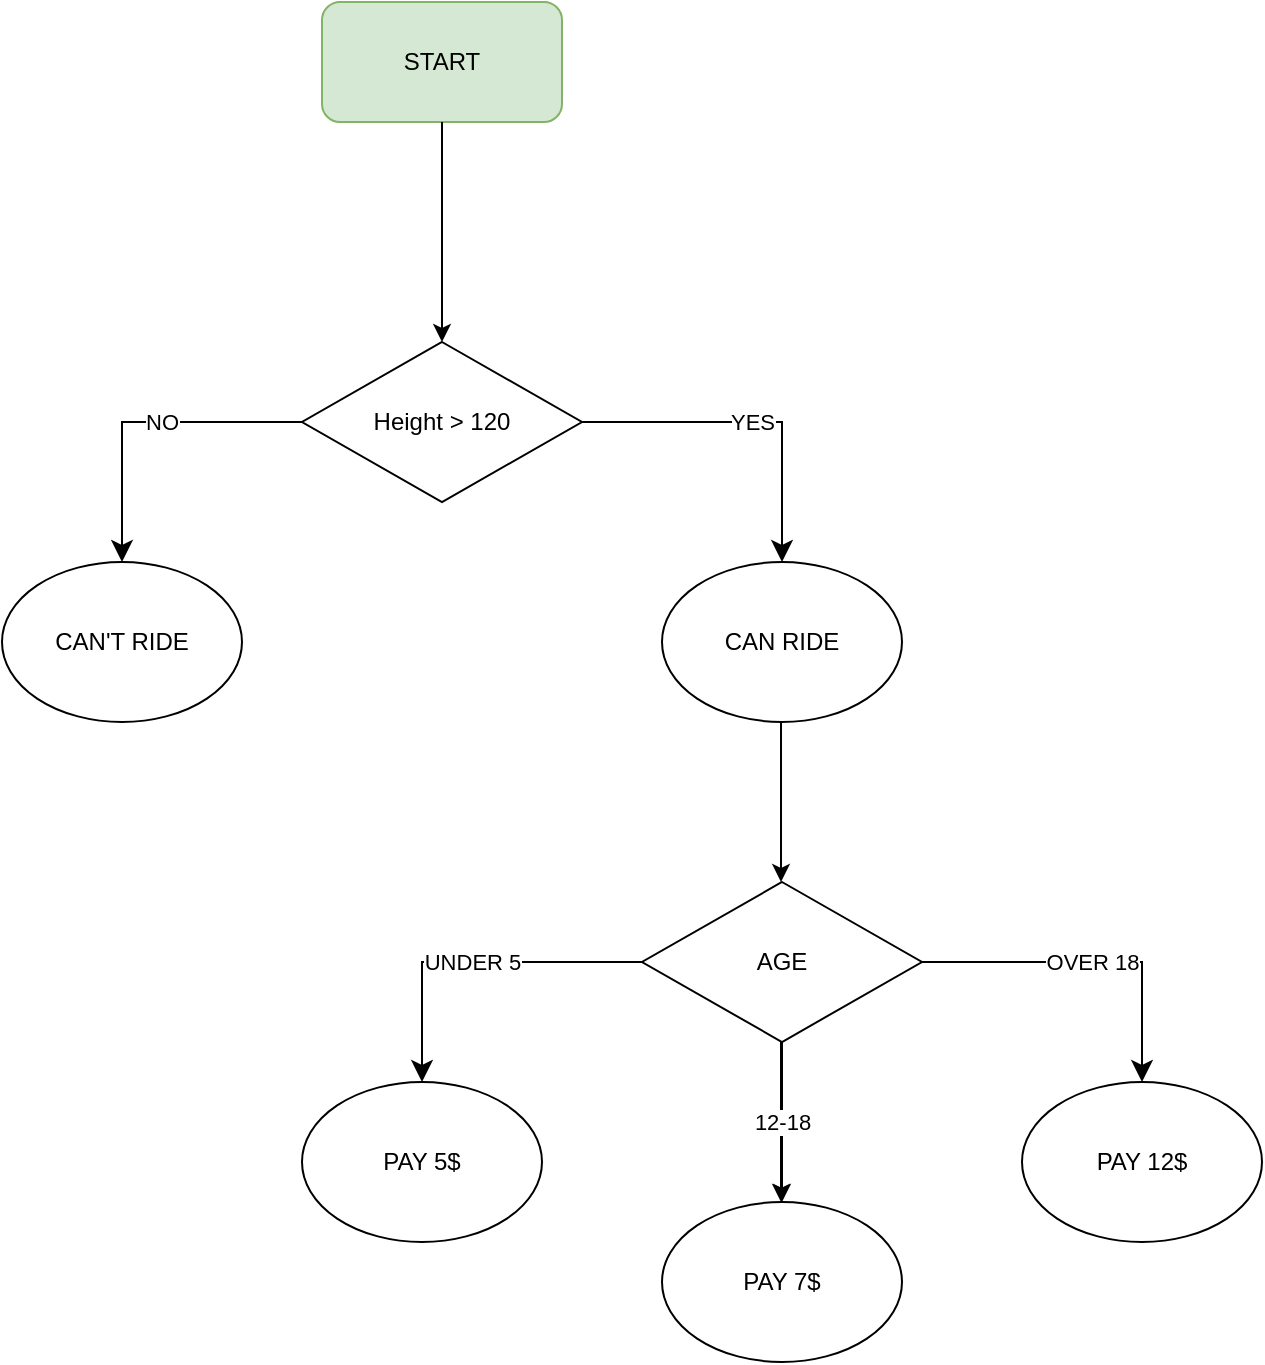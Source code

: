 <mxfile version="22.0.3" type="device">
  <diagram name="Page-1" id="KeZGKszFKAdpuFeCQ8KC">
    <mxGraphModel dx="2019" dy="1103" grid="1" gridSize="10" guides="1" tooltips="1" connect="1" arrows="1" fold="1" page="1" pageScale="1" pageWidth="850" pageHeight="1100" math="0" shadow="0">
      <root>
        <mxCell id="0" />
        <mxCell id="1" parent="0" />
        <mxCell id="LNhjMXI2DYm9D7kMFNGj-1" value="START" style="rounded=1;whiteSpace=wrap;html=1;labelBackgroundColor=none;labelBorderColor=none;fillColor=#d5e8d4;strokeColor=#82b366;fontColor=default;" parent="1" vertex="1">
          <mxGeometry x="320" y="40" width="120" height="60" as="geometry" />
        </mxCell>
        <mxCell id="LNhjMXI2DYm9D7kMFNGj-3" value="" style="endArrow=classic;html=1;rounded=0;exitX=0.5;exitY=1;exitDx=0;exitDy=0;" parent="1" source="LNhjMXI2DYm9D7kMFNGj-1" edge="1">
          <mxGeometry width="50" height="50" relative="1" as="geometry">
            <mxPoint x="400" y="590" as="sourcePoint" />
            <mxPoint x="380" y="210" as="targetPoint" />
          </mxGeometry>
        </mxCell>
        <mxCell id="LNhjMXI2DYm9D7kMFNGj-4" value="Height &amp;gt; 120" style="rhombus;whiteSpace=wrap;html=1;" parent="1" vertex="1">
          <mxGeometry x="310" y="210" width="140" height="80" as="geometry" />
        </mxCell>
        <mxCell id="LNhjMXI2DYm9D7kMFNGj-5" value="NO" style="edgeStyle=segmentEdgeStyle;endArrow=classic;html=1;curved=0;rounded=0;endSize=8;startSize=8;align=left;" parent="1" edge="1">
          <mxGeometry width="50" height="50" relative="1" as="geometry">
            <mxPoint x="310" y="250" as="sourcePoint" />
            <mxPoint x="220" y="320" as="targetPoint" />
          </mxGeometry>
        </mxCell>
        <mxCell id="LNhjMXI2DYm9D7kMFNGj-6" value="YES" style="edgeStyle=segmentEdgeStyle;endArrow=classic;html=1;curved=0;rounded=0;endSize=8;startSize=8;" parent="1" edge="1">
          <mxGeometry width="50" height="50" relative="1" as="geometry">
            <mxPoint x="450" y="250" as="sourcePoint" />
            <mxPoint x="550" y="320" as="targetPoint" />
            <Array as="points">
              <mxPoint x="550" y="250" />
              <mxPoint x="550" y="310" />
            </Array>
          </mxGeometry>
        </mxCell>
        <mxCell id="LNhjMXI2DYm9D7kMFNGj-7" value="CAN&#39;T RIDE" style="ellipse;whiteSpace=wrap;html=1;" parent="1" vertex="1">
          <mxGeometry x="160" y="320" width="120" height="80" as="geometry" />
        </mxCell>
        <mxCell id="LNhjMXI2DYm9D7kMFNGj-8" value="CAN RIDE" style="ellipse;whiteSpace=wrap;html=1;" parent="1" vertex="1">
          <mxGeometry x="490" y="320" width="120" height="80" as="geometry" />
        </mxCell>
        <mxCell id="LNhjMXI2DYm9D7kMFNGj-9" value="" style="endArrow=classic;html=1;rounded=0;" parent="1" edge="1">
          <mxGeometry width="50" height="50" relative="1" as="geometry">
            <mxPoint x="549.5" y="400" as="sourcePoint" />
            <mxPoint x="549.5" y="480" as="targetPoint" />
          </mxGeometry>
        </mxCell>
        <mxCell id="LNhjMXI2DYm9D7kMFNGj-17" value="" style="edgeStyle=orthogonalEdgeStyle;rounded=0;orthogonalLoop=1;jettySize=auto;html=1;" parent="1" source="LNhjMXI2DYm9D7kMFNGj-10" target="LNhjMXI2DYm9D7kMFNGj-15" edge="1">
          <mxGeometry relative="1" as="geometry" />
        </mxCell>
        <mxCell id="LNhjMXI2DYm9D7kMFNGj-10" value="AGE" style="rhombus;whiteSpace=wrap;html=1;" parent="1" vertex="1">
          <mxGeometry x="480" y="480" width="140" height="80" as="geometry" />
        </mxCell>
        <mxCell id="LNhjMXI2DYm9D7kMFNGj-11" value="12-18" style="endArrow=classic;html=1;rounded=0;" parent="1" edge="1">
          <mxGeometry width="50" height="50" relative="1" as="geometry">
            <mxPoint x="549.5" y="560" as="sourcePoint" />
            <mxPoint x="549.5" y="640" as="targetPoint" />
          </mxGeometry>
        </mxCell>
        <mxCell id="LNhjMXI2DYm9D7kMFNGj-12" value="OVER 18" style="edgeStyle=segmentEdgeStyle;endArrow=classic;html=1;curved=0;rounded=0;endSize=8;startSize=8;" parent="1" edge="1">
          <mxGeometry width="50" height="50" relative="1" as="geometry">
            <mxPoint x="620" y="520" as="sourcePoint" />
            <mxPoint x="730" y="580" as="targetPoint" />
            <Array as="points">
              <mxPoint x="730" y="520" />
              <mxPoint x="730" y="580" />
            </Array>
          </mxGeometry>
        </mxCell>
        <mxCell id="LNhjMXI2DYm9D7kMFNGj-13" value="UNDER 5" style="edgeStyle=segmentEdgeStyle;endArrow=classic;html=1;curved=0;rounded=0;endSize=8;startSize=8;" parent="1" edge="1">
          <mxGeometry width="50" height="50" relative="1" as="geometry">
            <mxPoint x="480" y="520" as="sourcePoint" />
            <mxPoint x="370" y="580" as="targetPoint" />
            <Array as="points">
              <mxPoint x="480" y="520" />
            </Array>
          </mxGeometry>
        </mxCell>
        <mxCell id="LNhjMXI2DYm9D7kMFNGj-14" value="PAY 5$" style="ellipse;whiteSpace=wrap;html=1;" parent="1" vertex="1">
          <mxGeometry x="310" y="580" width="120" height="80" as="geometry" />
        </mxCell>
        <mxCell id="LNhjMXI2DYm9D7kMFNGj-15" value="PAY 7$" style="ellipse;whiteSpace=wrap;html=1;" parent="1" vertex="1">
          <mxGeometry x="490" y="640" width="120" height="80" as="geometry" />
        </mxCell>
        <mxCell id="LNhjMXI2DYm9D7kMFNGj-16" value="PAY 12$" style="ellipse;whiteSpace=wrap;html=1;" parent="1" vertex="1">
          <mxGeometry x="670" y="580" width="120" height="80" as="geometry" />
        </mxCell>
      </root>
    </mxGraphModel>
  </diagram>
</mxfile>
